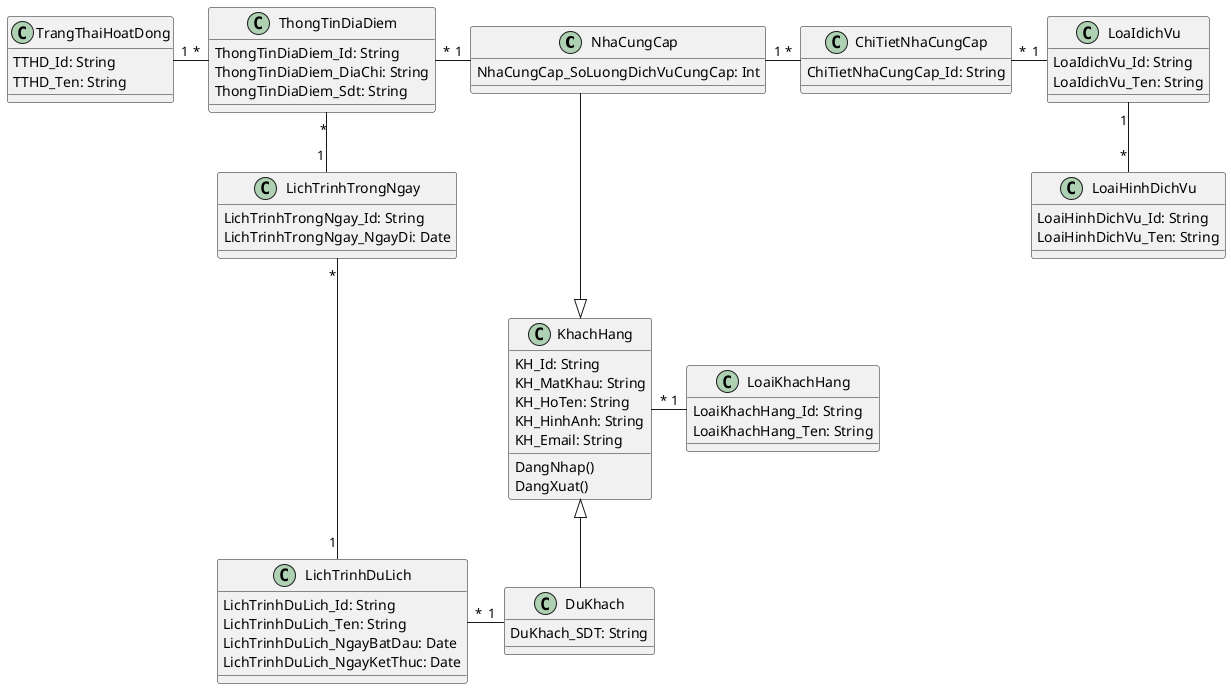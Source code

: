 @startuml SoDoclass
 skinparam linetype ortho
' Dịch vụ du lịch ở đây bao gồm các khu vui chơi,
' ăn ngủ nghỉ, dịch vụ đi lại, các dịch vụ sẽ có loại DV
'Dịch vụ sẽ gồm có:
'1. Phương tiện để đi lại (gồm có phương tiện đi đến nơi du lịch và phương tiện đi lại ở điểm du lịch)
'2. Tham quan 
'3.ăn uống
'4. chỗ ngủ



class NhaCungCap{
  NhaCungCap_SoLuongDichVuCungCap: Int
}

class ChiTietNhaCungCap{
  ChiTietNhaCungCap_Id: String

}

class ThongTinDiaDiem{
  ThongTinDiaDiem_Id: String
  ThongTinDiaDiem_DiaChi: String
  ThongTinDiaDiem_Sdt: String
}
class TrangThaiHoatDong{
  TTHD_Id: String
  TTHD_Ten: String
}

class DuKhach{
  DuKhach_SDT: String
}
class LichTrinhDuLich{
  LichTrinhDuLich_Id: String
  LichTrinhDuLich_Ten: String 
  LichTrinhDuLich_NgayBatDau: Date 
  LichTrinhDuLich_NgayKetThuc: Date
}
class LichTrinhTrongNgay{
 LichTrinhTrongNgay_Id: String
 LichTrinhTrongNgay_NgayDi: Date

}

class KhachHang{
  KH_Id: String
  KH_MatKhau: String
  KH_HoTen: String
  KH_HinhAnh: String
  KH_Email: String

  
  DangNhap()
  DangXuat()
}

class LoaiKhachHang{

  LoaiKhachHang_Id: String
  LoaiKhachHang_Ten: String

}

class LoaIdichVu{
  LoaIdichVu_Id: String
  LoaIdichVu_Ten: String
}

class LoaiHinhDichVu{
  LoaiHinhDichVu_Id: String
  LoaiHinhDichVu_Ten: String
}
TrangThaiHoatDong "1"-"*" ThongTinDiaDiem

KhachHang "*"-"1" LoaiKhachHang

NhaCungCap "1"-"*" ChiTietNhaCungCap
ChiTietNhaCungCap "*"-"1" LoaIdichVu 
LoaIdichVu "1"--"*" LoaiHinhDichVu
ThongTinDiaDiem "*"-"1" NhaCungCap


LichTrinhDuLich "*"-"1" DuKhach
LichTrinhTrongNgay "*"-"1" LichTrinhDuLich
ThongTinDiaDiem "*"--"1" LichTrinhTrongNgay

NhaCungCap ---|> KhachHang
KhachHang <|-- DuKhach

@enduml